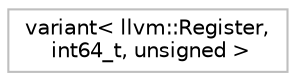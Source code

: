 digraph "Graphical Class Hierarchy"
{
 // LATEX_PDF_SIZE
  bgcolor="transparent";
  edge [fontname="Helvetica",fontsize="10",labelfontname="Helvetica",labelfontsize="10"];
  node [fontname="Helvetica",fontsize="10",shape=record];
  rankdir="LR";
  Node0 [label="variant\< llvm::Register,\l int64_t, unsigned \>",height=0.2,width=0.4,color="grey75",tooltip=" "];
}
